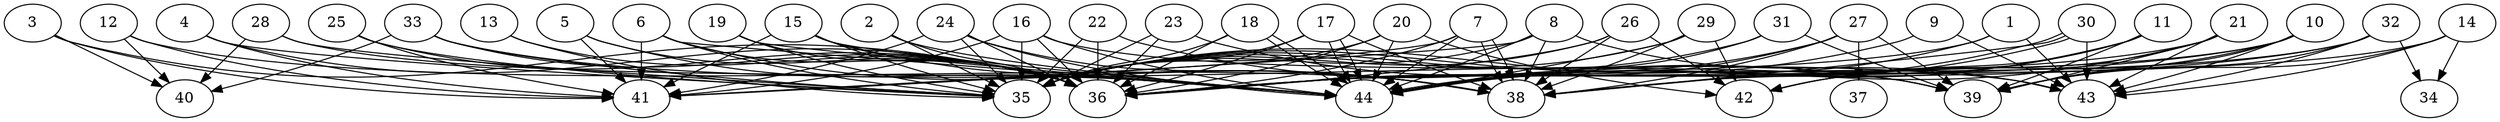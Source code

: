 // DAG (tier=3-complex, mode=data, n=44, ccr=0.500, fat=0.861, density=0.743, regular=0.392, jump=0.318, mindata=4194304, maxdata=33554432)
// DAG automatically generated by daggen at Sun Aug 24 16:33:35 2025
// /home/ermia/Project/Environments/daggen/bin/daggen --dot --ccr 0.500 --fat 0.861 --regular 0.392 --density 0.743 --jump 0.318 --mindata 4194304 --maxdata 33554432 -n 44 
digraph G {
  1 [size="1852340287345395200", alpha="0.12", expect_size="926170143672697600"]
  1 -> 36 [size ="2978447823470592"]
  1 -> 43 [size ="2978447823470592"]
  1 -> 44 [size ="2978447823470592"]
  2 [size="16869996739661202980864", alpha="0.07", expect_size="8434998369830601490432"]
  2 -> 35 [size ="5262191548694528"]
  2 -> 36 [size ="5262191548694528"]
  2 -> 44 [size ="5262191548694528"]
  3 [size="70800326377000816", alpha="0.03", expect_size="35400163188500408"]
  3 -> 36 [size ="4839894627123200"]
  3 -> 40 [size ="4839894627123200"]
  3 -> 41 [size ="4839894627123200"]
  4 [size="19902863518881284096000", alpha="0.12", expect_size="9951431759440642048000"]
  4 -> 35 [size ="5875349376204800"]
  4 -> 36 [size ="5875349376204800"]
  4 -> 41 [size ="5875349376204800"]
  5 [size="38922465285659168", alpha="0.03", expect_size="19461232642829584"]
  5 -> 36 [size ="2021348587077632"]
  5 -> 41 [size ="2021348587077632"]
  5 -> 44 [size ="2021348587077632"]
  6 [size="46119575095282752", alpha="0.15", expect_size="23059787547641376"]
  6 -> 35 [size ="4711399615889408"]
  6 -> 36 [size ="4711399615889408"]
  6 -> 38 [size ="4711399615889408"]
  6 -> 41 [size ="4711399615889408"]
  6 -> 44 [size ="4711399615889408"]
  7 [size="3857343312935185408", alpha="0.18", expect_size="1928671656467592704"]
  7 -> 36 [size ="3337348267900928"]
  7 -> 38 [size ="3337348267900928"]
  7 -> 38 [size ="3337348267900928"]
  7 -> 41 [size ="3337348267900928"]
  7 -> 44 [size ="3337348267900928"]
  8 [size="22705215101846552", alpha="0.14", expect_size="11352607550923276"]
  8 -> 35 [size ="786357542715392"]
  8 -> 38 [size ="786357542715392"]
  8 -> 41 [size ="786357542715392"]
  8 -> 43 [size ="786357542715392"]
  8 -> 44 [size ="786357542715392"]
  9 [size="83736714803593584", alpha="0.04", expect_size="41868357401796792"]
  9 -> 35 [size ="2500478160076800"]
  9 -> 43 [size ="2500478160076800"]
  10 [size="3066693875250504704", alpha="0.20", expect_size="1533346937625252352"]
  10 -> 36 [size ="1282561330380800"]
  10 -> 39 [size ="1282561330380800"]
  10 -> 42 [size ="1282561330380800"]
  10 -> 43 [size ="1282561330380800"]
  10 -> 44 [size ="1282561330380800"]
  11 [size="27111089609502697193472", alpha="0.13", expect_size="13555544804751348596736"]
  11 -> 38 [size ="7219735745789952"]
  11 -> 39 [size ="7219735745789952"]
  11 -> 42 [size ="7219735745789952"]
  11 -> 44 [size ="7219735745789952"]
  12 [size="360713926371803840", alpha="0.08", expect_size="180356963185901920"]
  12 -> 38 [size ="149741895680000"]
  12 -> 40 [size ="149741895680000"]
  12 -> 41 [size ="149741895680000"]
  13 [size="7387353926101836", alpha="0.14", expect_size="3693676963050918"]
  13 -> 35 [size ="215118268858368"]
  13 -> 36 [size ="215118268858368"]
  14 [size="6254821069012664320", alpha="0.01", expect_size="3127410534506332160"]
  14 -> 34 [size ="2870380364562432"]
  14 -> 38 [size ="2870380364562432"]
  14 -> 39 [size ="2870380364562432"]
  14 -> 43 [size ="2870380364562432"]
  15 [size="32495082877425211670528", alpha="0.03", expect_size="16247541438712605835264"]
  15 -> 35 [size ="8146450437373952"]
  15 -> 36 [size ="8146450437373952"]
  15 -> 38 [size ="8146450437373952"]
  15 -> 41 [size ="8146450437373952"]
  15 -> 44 [size ="8146450437373952"]
  16 [size="1494293503836160512", alpha="0.18", expect_size="747146751918080256"]
  16 -> 35 [size ="2551132735930368"]
  16 -> 36 [size ="2551132735930368"]
  16 -> 39 [size ="2551132735930368"]
  16 -> 41 [size ="2551132735930368"]
  16 -> 44 [size ="2551132735930368"]
  17 [size="50067321131774752", alpha="0.16", expect_size="25033660565887376"]
  17 -> 35 [size ="3116259457630208"]
  17 -> 36 [size ="3116259457630208"]
  17 -> 38 [size ="3116259457630208"]
  17 -> 44 [size ="3116259457630208"]
  17 -> 44 [size ="3116259457630208"]
  18 [size="17163782055171506176", alpha="0.16", expect_size="8581891027585753088"]
  18 -> 35 [size ="7586534005932032"]
  18 -> 36 [size ="7586534005932032"]
  18 -> 44 [size ="7586534005932032"]
  18 -> 44 [size ="7586534005932032"]
  19 [size="2422724850009772130304", alpha="0.06", expect_size="1211362425004886065152"]
  19 -> 35 [size ="1443087670837248"]
  19 -> 36 [size ="1443087670837248"]
  19 -> 44 [size ="1443087670837248"]
  20 [size="19075323535126238855168", alpha="0.16", expect_size="9537661767563119427584"]
  20 -> 35 [size ="5711338869358592"]
  20 -> 36 [size ="5711338869358592"]
  20 -> 42 [size ="5711338869358592"]
  20 -> 44 [size ="5711338869358592"]
  21 [size="18001403426548076", alpha="0.14", expect_size="9000701713274038"]
  21 -> 36 [size ="815867994570752"]
  21 -> 39 [size ="815867994570752"]
  21 -> 42 [size ="815867994570752"]
  21 -> 43 [size ="815867994570752"]
  21 -> 44 [size ="815867994570752"]
  22 [size="24006472452877377536", alpha="0.17", expect_size="12003236226438688768"]
  22 -> 35 [size ="7689301559083008"]
  22 -> 36 [size ="7689301559083008"]
  22 -> 39 [size ="7689301559083008"]
  23 [size="243718992953344000000", alpha="0.11", expect_size="121859496476672000000"]
  23 -> 35 [size ="312140103680000"]
  23 -> 36 [size ="312140103680000"]
  23 -> 39 [size ="312140103680000"]
  24 [size="16718023530837008384", alpha="0.07", expect_size="8359011765418504192"]
  24 -> 35 [size ="6117560365875200"]
  24 -> 36 [size ="6117560365875200"]
  24 -> 38 [size ="6117560365875200"]
  24 -> 41 [size ="6117560365875200"]
  24 -> 44 [size ="6117560365875200"]
  25 [size="36618499131377331470336", alpha="0.18", expect_size="18309249565688665735168"]
  25 -> 35 [size ="8821796061052928"]
  25 -> 36 [size ="8821796061052928"]
  25 -> 41 [size ="8821796061052928"]
  26 [size="2951289727389103104", alpha="0.11", expect_size="1475644863694551552"]
  26 -> 35 [size ="1031326874468352"]
  26 -> 36 [size ="1031326874468352"]
  26 -> 38 [size ="1031326874468352"]
  26 -> 42 [size ="1031326874468352"]
  27 [size="5446677295317687296", alpha="0.13", expect_size="2723338647658843648"]
  27 -> 35 [size ="7239436894994432"]
  27 -> 36 [size ="7239436894994432"]
  27 -> 37 [size ="7239436894994432"]
  27 -> 38 [size ="7239436894994432"]
  27 -> 39 [size ="7239436894994432"]
  28 [size="25396421333811724288000", alpha="0.01", expect_size="12698210666905862144000"]
  28 -> 35 [size ="6912020263731200"]
  28 -> 40 [size ="6912020263731200"]
  28 -> 44 [size ="6912020263731200"]
  29 [size="24835258053352449114112", alpha="0.15", expect_size="12417629026676224557056"]
  29 -> 35 [size ="6809822179622912"]
  29 -> 38 [size ="6809822179622912"]
  29 -> 42 [size ="6809822179622912"]
  29 -> 44 [size ="6809822179622912"]
  30 [size="303995543438700672", alpha="0.00", expect_size="151997771719350336"]
  30 -> 38 [size ="8171565527072768"]
  30 -> 43 [size ="8171565527072768"]
  30 -> 44 [size ="8171565527072768"]
  30 -> 44 [size ="8171565527072768"]
  31 [size="44433954333804648", alpha="0.01", expect_size="22216977166902324"]
  31 -> 35 [size ="1044015415820288"]
  31 -> 39 [size ="1044015415820288"]
  31 -> 44 [size ="1044015415820288"]
  32 [size="1043439237507783424", alpha="0.09", expect_size="521719618753891712"]
  32 -> 34 [size ="2517015956815872"]
  32 -> 36 [size ="2517015956815872"]
  32 -> 39 [size ="2517015956815872"]
  32 -> 43 [size ="2517015956815872"]
  32 -> 44 [size ="2517015956815872"]
  33 [size="6613548758488054784", alpha="0.17", expect_size="3306774379244027392"]
  33 -> 35 [size ="3658970090700800"]
  33 -> 36 [size ="3658970090700800"]
  33 -> 40 [size ="3658970090700800"]
  33 -> 43 [size ="3658970090700800"]
  34 [size="24034535310851800", alpha="0.07", expect_size="12017267655425900"]
  35 [size="648073368242145460224", alpha="0.00", expect_size="324036684121072730112"]
  36 [size="25922898536821048737792", alpha="0.14", expect_size="12961449268410524368896"]
  37 [size="5645440234649065472", alpha="0.07", expect_size="2822720117324532736"]
  38 [size="1107091394483448960", alpha="0.12", expect_size="553545697241724480"]
  39 [size="306826781604223360", alpha="0.04", expect_size="153413390802111680"]
  40 [size="3653140467800022016", alpha="0.10", expect_size="1826570233900011008"]
  41 [size="200364814166089248", alpha="0.00", expect_size="100182407083044624"]
  42 [size="22210259441735462912", alpha="0.03", expect_size="11105129720867731456"]
  43 [size="191654797385051776", alpha="0.17", expect_size="95827398692525888"]
  44 [size="21285106340656008134656", alpha="0.04", expect_size="10642553170328004067328"]
}